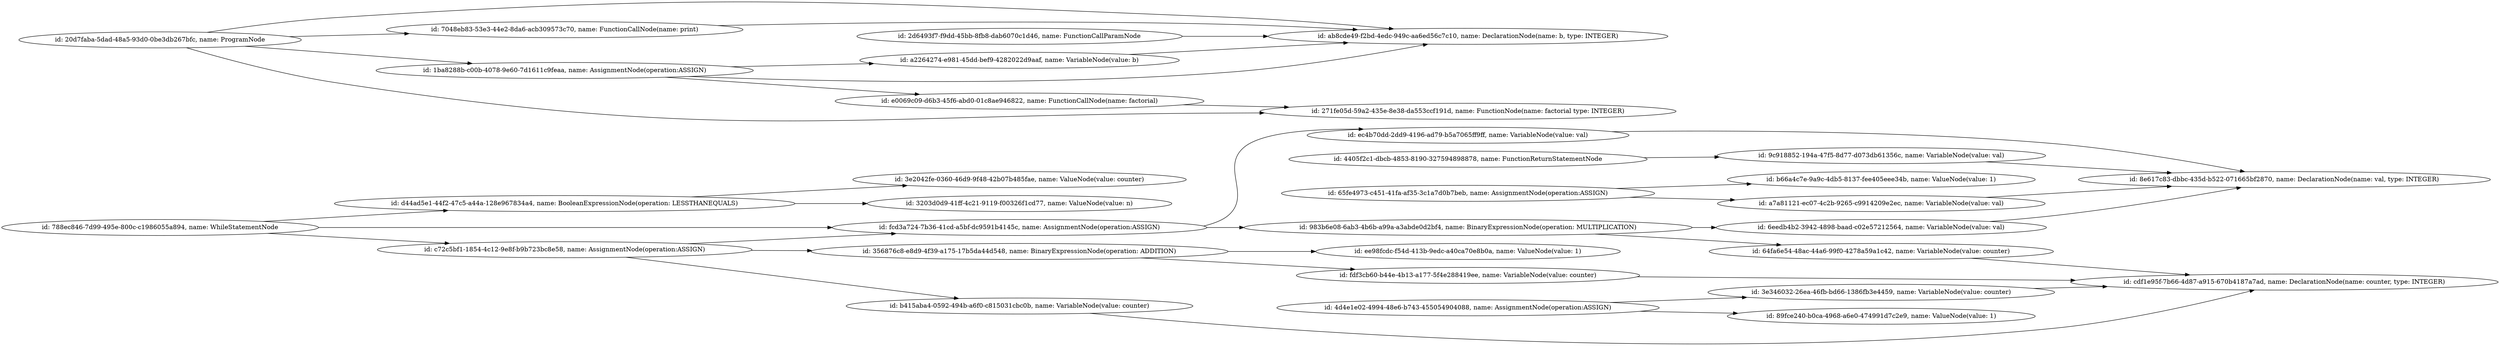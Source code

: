 digraph g {
	rankdir=LR
		"id: 3e346032-26ea-46fb-bd66-1386fb3e4459, name: VariableNode(value: counter)" -> "id: cdf1e95f-7b66-4d87-a915-670b4187a7ad, name: DeclarationNode(name: counter, type: INTEGER)"
		"id: 788ec846-7d99-495e-800c-c1986055a894, name: WhileStatementNode" -> "id: fcd3a724-7b36-41cd-a5bf-dc9591b4145c, name: AssignmentNode(operation:ASSIGN)"
		"id: 788ec846-7d99-495e-800c-c1986055a894, name: WhileStatementNode" -> "id: d44ad5e1-44f2-47c5-a44a-128e967834a4, name: BooleanExpressionNode(operation: LESSTHANEQUALS)"
		"id: 788ec846-7d99-495e-800c-c1986055a894, name: WhileStatementNode" -> "id: c72c5bf1-1854-4c12-9e8f-b9b723bc8e58, name: AssignmentNode(operation:ASSIGN)"
		"id: 983b6e08-6ab3-4b6b-a99a-a3abde0d2bf4, name: BinaryExpressionNode(operation: MULTIPLICATION)" -> "id: 6eedb4b2-3942-4898-baad-c02e57212564, name: VariableNode(value: val)"
		"id: 983b6e08-6ab3-4b6b-a99a-a3abde0d2bf4, name: BinaryExpressionNode(operation: MULTIPLICATION)" -> "id: 64fa6e54-48ac-44a6-99f0-4278a59a1c42, name: VariableNode(value: counter)"
		"id: 65fe4973-c451-41fa-af35-3c1a7d0b7beb, name: AssignmentNode(operation:ASSIGN)" -> "id: a7a81121-ec07-4c2b-9265-c9914209e2ec, name: VariableNode(value: val)"
		"id: 65fe4973-c451-41fa-af35-3c1a7d0b7beb, name: AssignmentNode(operation:ASSIGN)" -> "id: b66a4c7e-9a9c-4db5-8137-fee405eee34b, name: ValueNode(value: 1)"
		"id: fcd3a724-7b36-41cd-a5bf-dc9591b4145c, name: AssignmentNode(operation:ASSIGN)" -> "id: 983b6e08-6ab3-4b6b-a99a-a3abde0d2bf4, name: BinaryExpressionNode(operation: MULTIPLICATION)"
		"id: fcd3a724-7b36-41cd-a5bf-dc9591b4145c, name: AssignmentNode(operation:ASSIGN)" -> "id: ec4b70dd-2dd9-4196-ad79-b5a7065ff9ff, name: VariableNode(value: val)"
		"id: 1ba8288b-c00b-4078-9e60-7d1611c9feaa, name: AssignmentNode(operation:ASSIGN)" -> "id: a2264274-e981-45dd-bef9-4282022d9aaf, name: VariableNode(value: b)"
		"id: 1ba8288b-c00b-4078-9e60-7d1611c9feaa, name: AssignmentNode(operation:ASSIGN)" -> "id: ab8cde49-f2bd-4edc-949c-aa6ed56c7c10, name: DeclarationNode(name: b, type: INTEGER)"
		"id: 1ba8288b-c00b-4078-9e60-7d1611c9feaa, name: AssignmentNode(operation:ASSIGN)" -> "id: e0069c09-d6b3-45f6-abd0-01c8ae946822, name: FunctionCallNode(name: factorial)"
		"id: a2264274-e981-45dd-bef9-4282022d9aaf, name: VariableNode(value: b)" -> "id: ab8cde49-f2bd-4edc-949c-aa6ed56c7c10, name: DeclarationNode(name: b, type: INTEGER)"
		"id: b415aba4-0592-494b-a6f0-c815031cbc0b, name: VariableNode(value: counter)" -> "id: cdf1e95f-7b66-4d87-a915-670b4187a7ad, name: DeclarationNode(name: counter, type: INTEGER)"
		"id: fdf3cb60-b44e-4b13-a177-5f4e288419ee, name: VariableNode(value: counter)" -> "id: cdf1e95f-7b66-4d87-a915-670b4187a7ad, name: DeclarationNode(name: counter, type: INTEGER)"
		"id: a7a81121-ec07-4c2b-9265-c9914209e2ec, name: VariableNode(value: val)" -> "id: 8e617c83-dbbc-435d-b522-071665bf2870, name: DeclarationNode(name: val, type: INTEGER)"
		"id: 20d7faba-5dad-48a5-93d0-0be3db267bfc, name: ProgramNode" -> "id: 271fe05d-59a2-435e-8e38-da553ccf191d, name: FunctionNode(name: factorial type: INTEGER)"
		"id: 20d7faba-5dad-48a5-93d0-0be3db267bfc, name: ProgramNode" -> "id: 1ba8288b-c00b-4078-9e60-7d1611c9feaa, name: AssignmentNode(operation:ASSIGN)"
		"id: 20d7faba-5dad-48a5-93d0-0be3db267bfc, name: ProgramNode" -> "id: ab8cde49-f2bd-4edc-949c-aa6ed56c7c10, name: DeclarationNode(name: b, type: INTEGER)"
		"id: 20d7faba-5dad-48a5-93d0-0be3db267bfc, name: ProgramNode" -> "id: 7048eb83-53e3-44e2-8da6-acb309573c70, name: FunctionCallNode(name: print)"
		"id: 6eedb4b2-3942-4898-baad-c02e57212564, name: VariableNode(value: val)" -> "id: 8e617c83-dbbc-435d-b522-071665bf2870, name: DeclarationNode(name: val, type: INTEGER)"
		"id: c72c5bf1-1854-4c12-9e8f-b9b723bc8e58, name: AssignmentNode(operation:ASSIGN)" -> "id: fcd3a724-7b36-41cd-a5bf-dc9591b4145c, name: AssignmentNode(operation:ASSIGN)"
		"id: c72c5bf1-1854-4c12-9e8f-b9b723bc8e58, name: AssignmentNode(operation:ASSIGN)" -> "id: b415aba4-0592-494b-a6f0-c815031cbc0b, name: VariableNode(value: counter)"
		"id: c72c5bf1-1854-4c12-9e8f-b9b723bc8e58, name: AssignmentNode(operation:ASSIGN)" -> "id: 356876c8-e8d9-4f39-a175-17b5da44d548, name: BinaryExpressionNode(operation: ADDITION)"
		"id: 4d4e1e02-4994-48e6-b743-455054904088, name: AssignmentNode(operation:ASSIGN)" -> "id: 3e346032-26ea-46fb-bd66-1386fb3e4459, name: VariableNode(value: counter)"
		"id: 4d4e1e02-4994-48e6-b743-455054904088, name: AssignmentNode(operation:ASSIGN)" -> "id: 89fce240-b0ca-4968-a6e0-474991d7c2e9, name: ValueNode(value: 1)"
		"id: 9c918852-194a-47f5-8d77-d073db61356c, name: VariableNode(value: val)" -> "id: 8e617c83-dbbc-435d-b522-071665bf2870, name: DeclarationNode(name: val, type: INTEGER)"
		"id: 2d6493f7-f9dd-45bb-8fb8-dab6070c1d46, name: FunctionCallParamNode" -> "id: ab8cde49-f2bd-4edc-949c-aa6ed56c7c10, name: DeclarationNode(name: b, type: INTEGER)"
		"id: ec4b70dd-2dd9-4196-ad79-b5a7065ff9ff, name: VariableNode(value: val)" -> "id: 8e617c83-dbbc-435d-b522-071665bf2870, name: DeclarationNode(name: val, type: INTEGER)"
		"id: d44ad5e1-44f2-47c5-a44a-128e967834a4, name: BooleanExpressionNode(operation: LESSTHANEQUALS)" -> "id: 3e2042fe-0360-46d9-9f48-42b07b485fae, name: ValueNode(value: counter)"
		"id: d44ad5e1-44f2-47c5-a44a-128e967834a4, name: BooleanExpressionNode(operation: LESSTHANEQUALS)" -> "id: 3203d0d9-41ff-4c21-9119-f00326f1cd77, name: ValueNode(value: n)"
		"id: 356876c8-e8d9-4f39-a175-17b5da44d548, name: BinaryExpressionNode(operation: ADDITION)" -> "id: fdf3cb60-b44e-4b13-a177-5f4e288419ee, name: VariableNode(value: counter)"
		"id: 356876c8-e8d9-4f39-a175-17b5da44d548, name: BinaryExpressionNode(operation: ADDITION)" -> "id: ee98fcdc-f54d-413b-9edc-a40ca70e8b0a, name: ValueNode(value: 1)"
		"id: 7048eb83-53e3-44e2-8da6-acb309573c70, name: FunctionCallNode(name: print)" -> "id: ab8cde49-f2bd-4edc-949c-aa6ed56c7c10, name: DeclarationNode(name: b, type: INTEGER)"
		"id: e0069c09-d6b3-45f6-abd0-01c8ae946822, name: FunctionCallNode(name: factorial)" -> "id: 271fe05d-59a2-435e-8e38-da553ccf191d, name: FunctionNode(name: factorial type: INTEGER)"
		"id: 64fa6e54-48ac-44a6-99f0-4278a59a1c42, name: VariableNode(value: counter)" -> "id: cdf1e95f-7b66-4d87-a915-670b4187a7ad, name: DeclarationNode(name: counter, type: INTEGER)"
		"id: 4405f2c1-dbcb-4853-8190-327594898878, name: FunctionReturnStatementNode" -> "id: 9c918852-194a-47f5-8d77-d073db61356c, name: VariableNode(value: val)"
}